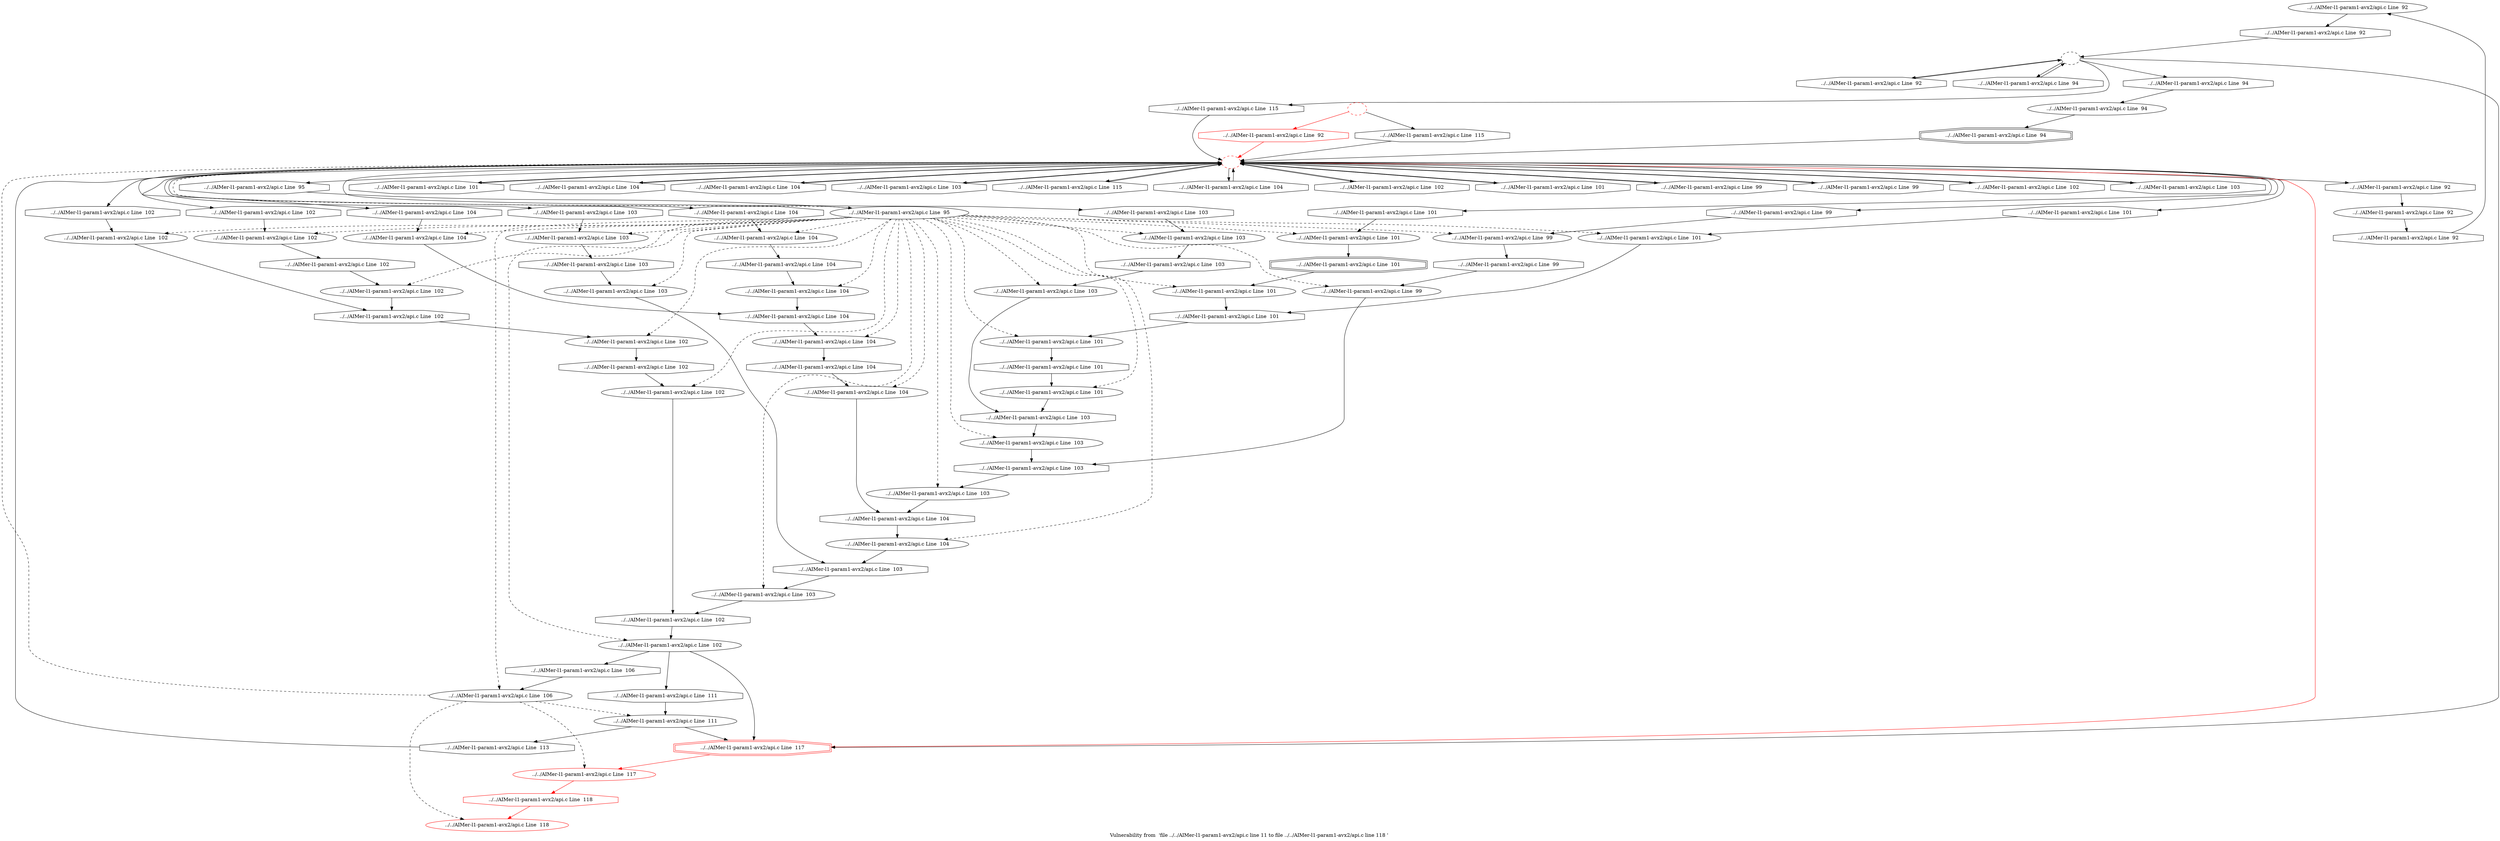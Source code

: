 digraph "Vulnerability from 'file ../../AIMer-l1-param1-avx2/api.c line 11 to file ../../AIMer-l1-param1-avx2/api.c line 118 '  "{
label="Vulnerability from  'file ../../AIMer-l1-param1-avx2/api.c line 11 to file ../../AIMer-l1-param1-avx2/api.c line 118 ' ";
node_838[shape=ellipse,style=solid,label="../../AIMer-l1-param1-avx2/api.c Line  92"]
node_841[shape=octagon,style=solid,label="../../AIMer-l1-param1-avx2/api.c Line  92"]
"node_838"->"node_841"
node_837[shape=octagon,style=solid,label="../../AIMer-l1-param1-avx2/api.c Line  92"]
node_836[shape=ellipse,style=solid,label="../../AIMer-l1-param1-avx2/api.c Line  92"]
"node_837"->"node_836"
node_839[shape=octagon,style=solid,label="../../AIMer-l1-param1-avx2/api.c Line  92"]
"node_836"->"node_839"
node_835[shape=octagon,style=solid,label="../../AIMer-l1-param1-avx2/api.c Line  92", color=red]
node_834[shape=ellipse,style=dashed,label="", color=red]
"node_835"->"node_834" [color=red]
"node_834"->"node_837"
node_859[shape=octagon,style=solid,label="../../AIMer-l1-param1-avx2/api.c Line  101"]
"node_834"->"node_859"
node_861[shape=octagon,style=solid,label="../../AIMer-l1-param1-avx2/api.c Line  101"]
"node_834"->"node_861"
node_892[shape=octagon,style=solid,label="../../AIMer-l1-param1-avx2/api.c Line  104"]
"node_834"->"node_892"
node_893[shape=octagon,style=solid,label="../../AIMer-l1-param1-avx2/api.c Line  104"]
"node_834"->"node_893"
node_878[shape=octagon,style=solid,label="../../AIMer-l1-param1-avx2/api.c Line  103"]
"node_834"->"node_878"
node_917[shape=octagon,style=solid,label="../../AIMer-l1-param1-avx2/api.c Line  115"]
"node_834"->"node_917"
node_920[shape=doubleoctagon,style=solid,label="../../AIMer-l1-param1-avx2/api.c Line  117", color=red]
"node_834"->"node_920" [color=red]
node_895[shape=octagon,style=solid,label="../../AIMer-l1-param1-avx2/api.c Line  104"]
"node_834"->"node_895"
node_898[shape=octagon,style=solid,label="../../AIMer-l1-param1-avx2/api.c Line  104"]
"node_834"->"node_898"
node_900[shape=octagon,style=solid,label="../../AIMer-l1-param1-avx2/api.c Line  104"]
"node_834"->"node_900"
node_868[shape=octagon,style=solid,label="../../AIMer-l1-param1-avx2/api.c Line  102"]
"node_834"->"node_868"
node_869[shape=octagon,style=solid,label="../../AIMer-l1-param1-avx2/api.c Line  102"]
"node_834"->"node_869"
node_871[shape=octagon,style=solid,label="../../AIMer-l1-param1-avx2/api.c Line  102"]
"node_834"->"node_871"
node_854[shape=octagon,style=solid,label="../../AIMer-l1-param1-avx2/api.c Line  101"]
"node_834"->"node_854"
node_856[shape=octagon,style=solid,label="../../AIMer-l1-param1-avx2/api.c Line  101"]
"node_834"->"node_856"
node_851[shape=octagon,style=solid,label="../../AIMer-l1-param1-avx2/api.c Line  99"]
"node_834"->"node_851"
node_847[shape=octagon,style=solid,label="../../AIMer-l1-param1-avx2/api.c Line  95"]
"node_834"->"node_847"
node_848[shape=octagon,style=solid,label="../../AIMer-l1-param1-avx2/api.c Line  99"]
"node_834"->"node_848"
node_849[shape=octagon,style=solid,label="../../AIMer-l1-param1-avx2/api.c Line  99"]
"node_834"->"node_849"
node_866[shape=octagon,style=solid,label="../../AIMer-l1-param1-avx2/api.c Line  102"]
"node_834"->"node_866"
node_880[shape=octagon,style=solid,label="../../AIMer-l1-param1-avx2/api.c Line  103"]
"node_834"->"node_880"
node_883[shape=octagon,style=solid,label="../../AIMer-l1-param1-avx2/api.c Line  103"]
"node_834"->"node_883"
node_885[shape=octagon,style=solid,label="../../AIMer-l1-param1-avx2/api.c Line  103"]
"node_834"->"node_885"
node_833[shape=ellipse,style=dashed,label=""]
node_916[shape=octagon,style=solid,label="../../AIMer-l1-param1-avx2/api.c Line  115"]
"node_833"->"node_916"
"node_833"->"node_920"
node_840[shape=octagon,style=solid,label="../../AIMer-l1-param1-avx2/api.c Line  92"]
"node_833"->"node_840"
node_842[shape=octagon,style=solid,label="../../AIMer-l1-param1-avx2/api.c Line  94"]
"node_833"->"node_842"
node_844[shape=octagon,style=solid,label="../../AIMer-l1-param1-avx2/api.c Line  94"]
"node_833"->"node_844"
node_832[shape=ellipse,style=dashed,label="", color=red]
"node_832"->"node_835" [color=red]
node_918[shape=octagon,style=solid,label="../../AIMer-l1-param1-avx2/api.c Line  115"]
"node_832"->"node_918"
node_858[shape=doubleoctagon,style=solid,label="../../AIMer-l1-param1-avx2/api.c Line  101"]
node_857[shape=ellipse,style=solid,label="../../AIMer-l1-param1-avx2/api.c Line  101"]
"node_858"->"node_857"
"node_859"->"node_834"
node_860[shape=ellipse,style=solid,label="../../AIMer-l1-param1-avx2/api.c Line  101"]
node_863[shape=octagon,style=solid,label="../../AIMer-l1-param1-avx2/api.c Line  101"]
"node_860"->"node_863"
"node_861"->"node_860"
node_862[shape=ellipse,style=solid,label="../../AIMer-l1-param1-avx2/api.c Line  101"]
node_865[shape=octagon,style=solid,label="../../AIMer-l1-param1-avx2/api.c Line  101"]
"node_862"->"node_865"
node_887[shape=octagon,style=solid,label="../../AIMer-l1-param1-avx2/api.c Line  103"]
node_886[shape=ellipse,style=solid,label="../../AIMer-l1-param1-avx2/api.c Line  103"]
"node_887"->"node_886"
node_888[shape=ellipse,style=solid,label="../../AIMer-l1-param1-avx2/api.c Line  103"]
node_891[shape=octagon,style=solid,label="../../AIMer-l1-param1-avx2/api.c Line  103"]
"node_888"->"node_891"
node_889[shape=octagon,style=solid,label="../../AIMer-l1-param1-avx2/api.c Line  103"]
"node_889"->"node_888"
node_890[shape=ellipse,style=solid,label="../../AIMer-l1-param1-avx2/api.c Line  103"]
node_906[shape=octagon,style=solid,label="../../AIMer-l1-param1-avx2/api.c Line  104"]
"node_890"->"node_906"
"node_891"->"node_890"
"node_892"->"node_834"
"node_893"->"node_834"
node_874[shape=ellipse,style=solid,label="../../AIMer-l1-param1-avx2/api.c Line  102"]
node_877[shape=octagon,style=solid,label="../../AIMer-l1-param1-avx2/api.c Line  102"]
"node_874"->"node_877"
node_875[shape=octagon,style=solid,label="../../AIMer-l1-param1-avx2/api.c Line  102"]
"node_875"->"node_874"
node_876[shape=ellipse,style=solid,label="../../AIMer-l1-param1-avx2/api.c Line  102"]
node_910[shape=octagon,style=solid,label="../../AIMer-l1-param1-avx2/api.c Line  102"]
"node_876"->"node_910"
"node_877"->"node_876"
"node_878"->"node_834"
node_879[shape=ellipse,style=solid,label="../../AIMer-l1-param1-avx2/api.c Line  103"]
node_882[shape=octagon,style=solid,label="../../AIMer-l1-param1-avx2/api.c Line  103"]
"node_879"->"node_882"
node_915[shape=octagon,style=solid,label="../../AIMer-l1-param1-avx2/api.c Line  113"]
"node_915"->"node_834"
"node_916"->"node_834"
"node_917"->"node_834"
"node_918"->"node_834"
node_919[shape=ellipse,style=solid,label="../../AIMer-l1-param1-avx2/api.c Line  117", color=red]
node_922[shape=octagon,style=solid,label="../../AIMer-l1-param1-avx2/api.c Line  118", color=red]
"node_919"->"node_922" [color=red]
"node_920"->"node_919" [color=red]
node_921[shape=ellipse,style=solid,label="../../AIMer-l1-param1-avx2/api.c Line  118", color=red]
"node_922"->"node_921" [color=red]
node_894[shape=ellipse,style=solid,label="../../AIMer-l1-param1-avx2/api.c Line  104"]
node_897[shape=octagon,style=solid,label="../../AIMer-l1-param1-avx2/api.c Line  104"]
"node_894"->"node_897"
"node_895"->"node_894"
node_896[shape=ellipse,style=solid,label="../../AIMer-l1-param1-avx2/api.c Line  104"]
node_902[shape=octagon,style=solid,label="../../AIMer-l1-param1-avx2/api.c Line  104"]
"node_896"->"node_902"
"node_897"->"node_896"
"node_898"->"node_834"
node_899[shape=ellipse,style=solid,label="../../AIMer-l1-param1-avx2/api.c Line  104"]
"node_899"->"node_902"
"node_900"->"node_899"
"node_839"->"node_838"
"node_840"->"node_833"
"node_841"->"node_833"
node_867[shape=ellipse,style=solid,label="../../AIMer-l1-param1-avx2/api.c Line  102"]
"node_868"->"node_867"
"node_869"->"node_834"
node_870[shape=ellipse,style=solid,label="../../AIMer-l1-param1-avx2/api.c Line  102"]
node_873[shape=octagon,style=solid,label="../../AIMer-l1-param1-avx2/api.c Line  102"]
"node_870"->"node_873"
"node_871"->"node_870"
node_872[shape=ellipse,style=solid,label="../../AIMer-l1-param1-avx2/api.c Line  102"]
"node_872"->"node_875"
"node_873"->"node_872"
"node_854"->"node_834"
node_855[shape=ellipse,style=solid,label="../../AIMer-l1-param1-avx2/api.c Line  101"]
"node_855"->"node_858"
"node_856"->"node_855"
"node_857"->"node_863"
node_850[shape=ellipse,style=solid,label="../../AIMer-l1-param1-avx2/api.c Line  99"]
node_853[shape=octagon,style=solid,label="../../AIMer-l1-param1-avx2/api.c Line  99"]
"node_850"->"node_853"
"node_851"->"node_850"
node_852[shape=ellipse,style=solid,label="../../AIMer-l1-param1-avx2/api.c Line  99"]
"node_852"->"node_891"
"node_853"->"node_852"
"node_842"->"node_833"
node_843[shape=ellipse,style=solid,label="../../AIMer-l1-param1-avx2/api.c Line  94"]
node_845[shape=doubleoctagon,style=solid,label="../../AIMer-l1-param1-avx2/api.c Line  94"]
"node_843"->"node_845"
"node_844"->"node_843"
"node_845"->"node_834"
node_846[shape=ellipse,style=solid,label="../../AIMer-l1-param1-avx2/api.c Line  95"]
"node_846"->"node_834" [style=dashed]
"node_846"->"node_860" [style=dashed]
"node_846"->"node_862" [style=dashed]
"node_846"->"node_888" [style=dashed]
"node_846"->"node_890" [style=dashed]
"node_846"->"node_874" [style=dashed]
"node_846"->"node_876" [style=dashed]
"node_846"->"node_879" [style=dashed]
"node_846"->"node_894" [style=dashed]
"node_846"->"node_896" [style=dashed]
"node_846"->"node_899" [style=dashed]
"node_846"->"node_870" [style=dashed]
"node_846"->"node_872" [style=dashed]
"node_846"->"node_855" [style=dashed]
"node_846"->"node_857" [style=dashed]
"node_846"->"node_850" [style=dashed]
"node_846"->"node_852" [style=dashed]
node_864[shape=ellipse,style=solid,label="../../AIMer-l1-param1-avx2/api.c Line  101"]
"node_846"->"node_864" [style=dashed]
"node_846"->"node_867" [style=dashed]
node_881[shape=ellipse,style=solid,label="../../AIMer-l1-param1-avx2/api.c Line  103"]
"node_846"->"node_881" [style=dashed]
node_884[shape=ellipse,style=solid,label="../../AIMer-l1-param1-avx2/api.c Line  103"]
"node_846"->"node_884" [style=dashed]
"node_846"->"node_886" [style=dashed]
node_901[shape=ellipse,style=solid,label="../../AIMer-l1-param1-avx2/api.c Line  104"]
"node_846"->"node_901" [style=dashed]
node_903[shape=ellipse,style=solid,label="../../AIMer-l1-param1-avx2/api.c Line  104"]
"node_846"->"node_903" [style=dashed]
node_905[shape=ellipse,style=solid,label="../../AIMer-l1-param1-avx2/api.c Line  104"]
"node_846"->"node_905" [style=dashed]
node_907[shape=ellipse,style=solid,label="../../AIMer-l1-param1-avx2/api.c Line  103"]
"node_846"->"node_907" [style=dashed]
node_909[shape=ellipse,style=solid,label="../../AIMer-l1-param1-avx2/api.c Line  102"]
"node_846"->"node_909" [style=dashed]
node_911[shape=ellipse,style=solid,label="../../AIMer-l1-param1-avx2/api.c Line  106"]
"node_846"->"node_911" [style=dashed]
"node_847"->"node_846"
"node_848"->"node_834"
"node_849"->"node_834"
"node_863"->"node_862"
"node_864"->"node_889"
"node_865"->"node_864"
"node_866"->"node_834"
"node_867"->"node_875"
"node_880"->"node_879"
node_908[shape=octagon,style=solid,label="../../AIMer-l1-param1-avx2/api.c Line  103"]
"node_881"->"node_908"
"node_882"->"node_881"
"node_883"->"node_834"
"node_884"->"node_887"
"node_885"->"node_884"
"node_886"->"node_889"
node_904[shape=octagon,style=solid,label="../../AIMer-l1-param1-avx2/api.c Line  104"]
"node_901"->"node_904"
"node_902"->"node_901"
"node_903"->"node_906"
"node_904"->"node_903"
"node_905"->"node_908"
"node_906"->"node_905"
"node_907"->"node_910"
"node_908"->"node_907"
"node_909"->"node_920"
node_912[shape=octagon,style=solid,label="../../AIMer-l1-param1-avx2/api.c Line  106"]
"node_909"->"node_912"
node_914[shape=octagon,style=solid,label="../../AIMer-l1-param1-avx2/api.c Line  111"]
"node_909"->"node_914"
"node_910"->"node_909"
"node_911"->"node_834" [style=dashed]
"node_911"->"node_919" [style=dashed]
"node_911"->"node_921" [style=dashed]
node_913[shape=ellipse,style=solid,label="../../AIMer-l1-param1-avx2/api.c Line  111"]
"node_911"->"node_913" [style=dashed]
"node_912"->"node_911"
"node_913"->"node_915"
"node_913"->"node_920"
"node_914"->"node_913"
}

